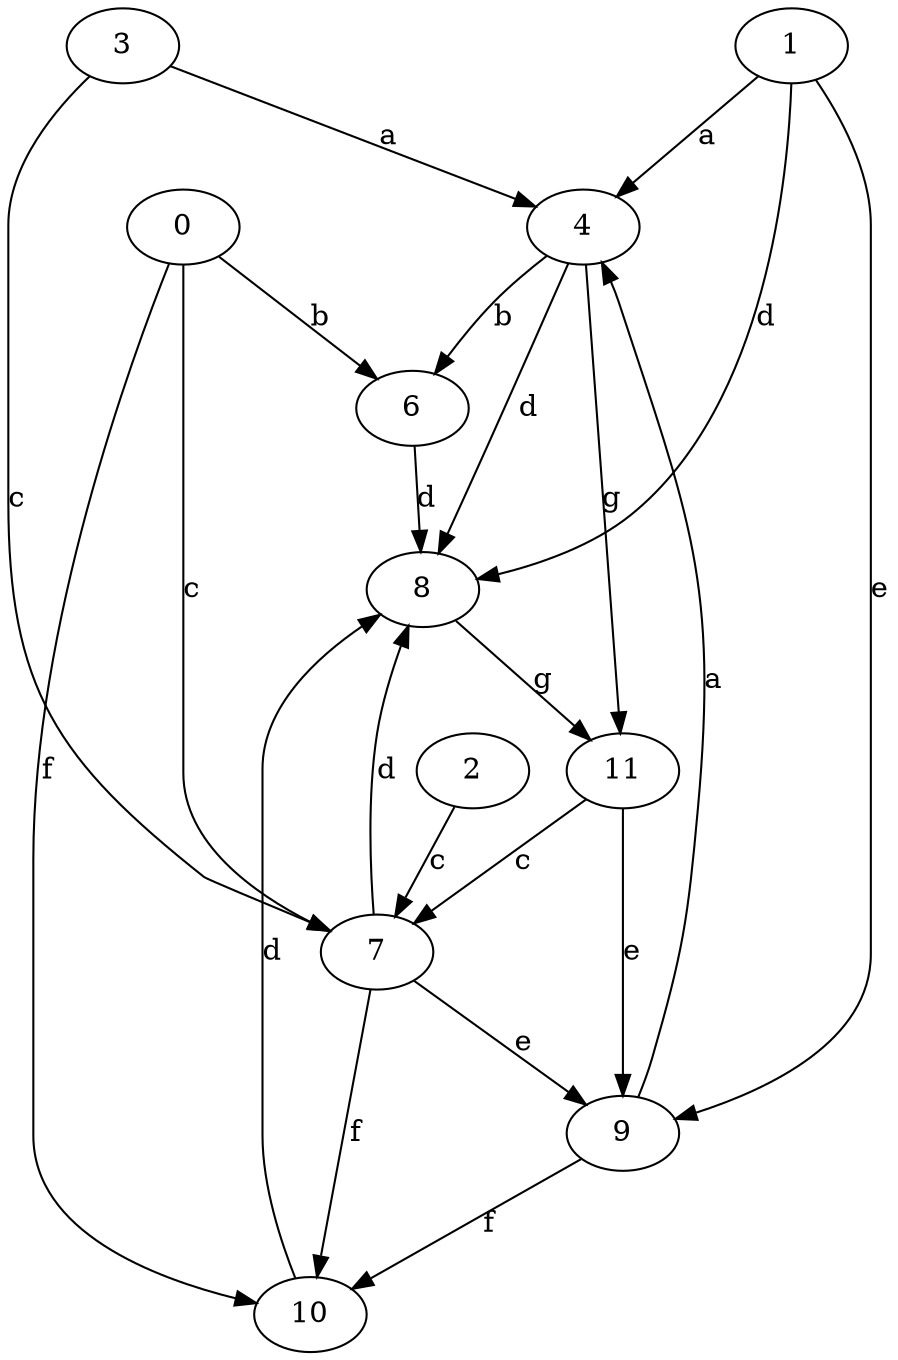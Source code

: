 strict digraph  {
3;
4;
0;
6;
1;
7;
8;
9;
2;
10;
11;
3 -> 4  [label=a];
3 -> 7  [label=c];
4 -> 6  [label=b];
4 -> 8  [label=d];
4 -> 11  [label=g];
0 -> 6  [label=b];
0 -> 7  [label=c];
0 -> 10  [label=f];
6 -> 8  [label=d];
1 -> 4  [label=a];
1 -> 8  [label=d];
1 -> 9  [label=e];
7 -> 8  [label=d];
7 -> 9  [label=e];
7 -> 10  [label=f];
8 -> 11  [label=g];
9 -> 4  [label=a];
9 -> 10  [label=f];
2 -> 7  [label=c];
10 -> 8  [label=d];
11 -> 7  [label=c];
11 -> 9  [label=e];
}
